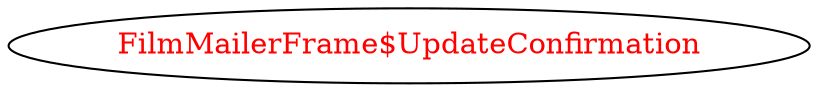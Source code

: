 digraph dependencyGraph {
 concentrate=true;
 ranksep="2.0";
 rankdir="LR"; 
 splines="ortho";
"FilmMailerFrame$UpdateConfirmation" [fontcolor="red"];
}